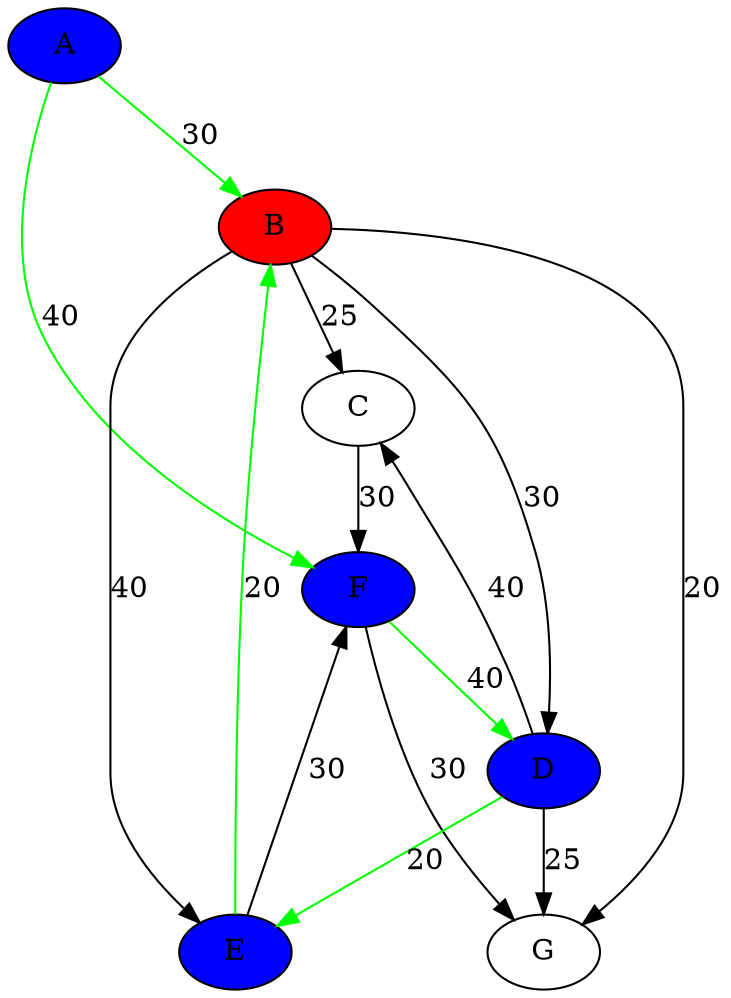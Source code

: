 digraph G {
A[style=filled, fillcolor=blue];
A->B[color=green][label="30"];
A[style=filled, fillcolor=blue];
A->F[color=green][label="40"];
B->C[label="25"];
B->G[label="20"];
B->D[label="30"];
B->E[label="40"];
C->F[label="30"];
D->C[label="40"];
D->G[label="25"];
D[style=filled, fillcolor=blue];
D->E[color=green][label="20"];
E[style=filled, fillcolor=blue];
E->B[color=green][label="20"];
E->F[label="30"];
F[style=filled, fillcolor=blue];
F->D[color=green][label="40"];
F->G[label="30"];
B[style=filled, fillcolor=red];
}
